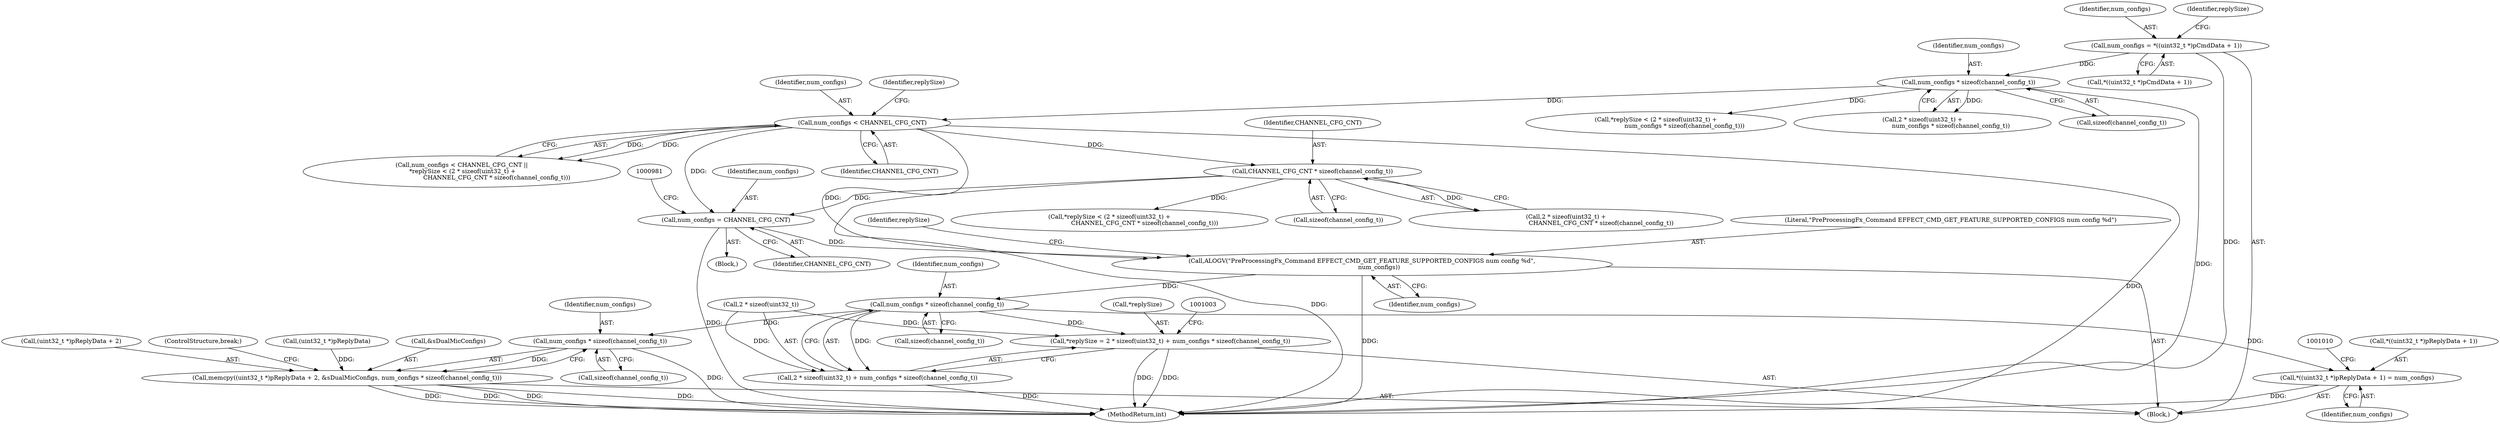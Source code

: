 digraph "0_Android_aeea52da00d210587fb3ed895de3d5f2e0264c88_9@API" {
"1000995" [label="(Call,num_configs * sizeof(channel_config_t))"];
"1000984" [label="(Call,ALOGV(\"PreProcessingFx_Command EFFECT_CMD_GET_FEATURE_SUPPORTED_CONFIGS num config %d\",\n                  num_configs))"];
"1000950" [label="(Call,num_configs < CHANNEL_CFG_CNT)"];
"1000928" [label="(Call,num_configs * sizeof(channel_config_t))"];
"1000911" [label="(Call,num_configs = *((uint32_t *)pCmdData + 1))"];
"1000975" [label="(Call,num_configs = CHANNEL_CFG_CNT)"];
"1000961" [label="(Call,CHANNEL_CFG_CNT * sizeof(channel_config_t))"];
"1000987" [label="(Call,*replySize = 2 * sizeof(uint32_t) + num_configs * sizeof(channel_config_t))"];
"1000990" [label="(Call,2 * sizeof(uint32_t) + num_configs * sizeof(channel_config_t))"];
"1000999" [label="(Call,*((uint32_t *)pReplyData + 1) = num_configs)"];
"1001015" [label="(Call,num_configs * sizeof(channel_config_t))"];
"1001007" [label="(Call,memcpy((uint32_t *)pReplyData + 2, &sDualMicConfigs, num_configs * sizeof(channel_config_t)))"];
"1000949" [label="(Call,num_configs < CHANNEL_CFG_CNT ||\n *replySize < (2 * sizeof(uint32_t) +\n                                     CHANNEL_CFG_CNT * sizeof(channel_config_t)))"];
"1001017" [label="(Call,sizeof(channel_config_t))"];
"1000974" [label="(Block,)"];
"1000953" [label="(Call,*replySize < (2 * sizeof(uint32_t) +\n                                     CHANNEL_CFG_CNT * sizeof(channel_config_t)))"];
"1000912" [label="(Identifier,num_configs)"];
"1000991" [label="(Call,2 * sizeof(uint32_t))"];
"1000999" [label="(Call,*((uint32_t *)pReplyData + 1) = num_configs)"];
"1001007" [label="(Call,memcpy((uint32_t *)pReplyData + 2, &sDualMicConfigs, num_configs * sizeof(channel_config_t)))"];
"1000911" [label="(Call,num_configs = *((uint32_t *)pCmdData + 1))"];
"1000976" [label="(Identifier,num_configs)"];
"1000961" [label="(Call,CHANNEL_CFG_CNT * sizeof(channel_config_t))"];
"1000913" [label="(Call,*((uint32_t *)pCmdData + 1))"];
"1000984" [label="(Call,ALOGV(\"PreProcessingFx_Command EFFECT_CMD_GET_FEATURE_SUPPORTED_CONFIGS num config %d\",\n                  num_configs))"];
"1000923" [label="(Call,2 * sizeof(uint32_t) +\n                              num_configs * sizeof(channel_config_t))"];
"1000950" [label="(Call,num_configs < CHANNEL_CFG_CNT)"];
"1000986" [label="(Identifier,num_configs)"];
"1000990" [label="(Call,2 * sizeof(uint32_t) + num_configs * sizeof(channel_config_t))"];
"1001013" [label="(Call,&sDualMicConfigs)"];
"1001008" [label="(Call,(uint32_t *)pReplyData + 2)"];
"1000963" [label="(Call,sizeof(channel_config_t))"];
"1001019" [label="(ControlStructure,break;)"];
"1001000" [label="(Call,*((uint32_t *)pReplyData + 1))"];
"1000922" [label="(Identifier,replySize)"];
"1000988" [label="(Call,*replySize)"];
"1000956" [label="(Call,2 * sizeof(uint32_t) +\n                                     CHANNEL_CFG_CNT * sizeof(channel_config_t))"];
"1000842" [label="(Block,)"];
"1000962" [label="(Identifier,CHANNEL_CFG_CNT)"];
"1000928" [label="(Call,num_configs * sizeof(channel_config_t))"];
"1000930" [label="(Call,sizeof(channel_config_t))"];
"1000951" [label="(Identifier,num_configs)"];
"1001295" [label="(MethodReturn,int)"];
"1001006" [label="(Identifier,num_configs)"];
"1000929" [label="(Identifier,num_configs)"];
"1000987" [label="(Call,*replySize = 2 * sizeof(uint32_t) + num_configs * sizeof(channel_config_t))"];
"1000952" [label="(Identifier,CHANNEL_CFG_CNT)"];
"1000985" [label="(Literal,\"PreProcessingFx_Command EFFECT_CMD_GET_FEATURE_SUPPORTED_CONFIGS num config %d\")"];
"1000977" [label="(Identifier,CHANNEL_CFG_CNT)"];
"1001016" [label="(Identifier,num_configs)"];
"1000997" [label="(Call,sizeof(channel_config_t))"];
"1000995" [label="(Call,num_configs * sizeof(channel_config_t))"];
"1000996" [label="(Identifier,num_configs)"];
"1001009" [label="(Call,(uint32_t *)pReplyData)"];
"1000989" [label="(Identifier,replySize)"];
"1001015" [label="(Call,num_configs * sizeof(channel_config_t))"];
"1000975" [label="(Call,num_configs = CHANNEL_CFG_CNT)"];
"1000955" [label="(Identifier,replySize)"];
"1000920" [label="(Call,*replySize < (2 * sizeof(uint32_t) +\n                              num_configs * sizeof(channel_config_t)))"];
"1000995" -> "1000990"  [label="AST: "];
"1000995" -> "1000997"  [label="CFG: "];
"1000996" -> "1000995"  [label="AST: "];
"1000997" -> "1000995"  [label="AST: "];
"1000990" -> "1000995"  [label="CFG: "];
"1000995" -> "1000987"  [label="DDG: "];
"1000995" -> "1000990"  [label="DDG: "];
"1000984" -> "1000995"  [label="DDG: "];
"1000995" -> "1000999"  [label="DDG: "];
"1000995" -> "1001015"  [label="DDG: "];
"1000984" -> "1000842"  [label="AST: "];
"1000984" -> "1000986"  [label="CFG: "];
"1000985" -> "1000984"  [label="AST: "];
"1000986" -> "1000984"  [label="AST: "];
"1000989" -> "1000984"  [label="CFG: "];
"1000984" -> "1001295"  [label="DDG: "];
"1000950" -> "1000984"  [label="DDG: "];
"1000975" -> "1000984"  [label="DDG: "];
"1000950" -> "1000949"  [label="AST: "];
"1000950" -> "1000952"  [label="CFG: "];
"1000951" -> "1000950"  [label="AST: "];
"1000952" -> "1000950"  [label="AST: "];
"1000955" -> "1000950"  [label="CFG: "];
"1000949" -> "1000950"  [label="CFG: "];
"1000950" -> "1001295"  [label="DDG: "];
"1000950" -> "1000949"  [label="DDG: "];
"1000950" -> "1000949"  [label="DDG: "];
"1000928" -> "1000950"  [label="DDG: "];
"1000950" -> "1000961"  [label="DDG: "];
"1000950" -> "1000975"  [label="DDG: "];
"1000928" -> "1000923"  [label="AST: "];
"1000928" -> "1000930"  [label="CFG: "];
"1000929" -> "1000928"  [label="AST: "];
"1000930" -> "1000928"  [label="AST: "];
"1000923" -> "1000928"  [label="CFG: "];
"1000928" -> "1001295"  [label="DDG: "];
"1000928" -> "1000920"  [label="DDG: "];
"1000928" -> "1000923"  [label="DDG: "];
"1000911" -> "1000928"  [label="DDG: "];
"1000911" -> "1000842"  [label="AST: "];
"1000911" -> "1000913"  [label="CFG: "];
"1000912" -> "1000911"  [label="AST: "];
"1000913" -> "1000911"  [label="AST: "];
"1000922" -> "1000911"  [label="CFG: "];
"1000911" -> "1001295"  [label="DDG: "];
"1000975" -> "1000974"  [label="AST: "];
"1000975" -> "1000977"  [label="CFG: "];
"1000976" -> "1000975"  [label="AST: "];
"1000977" -> "1000975"  [label="AST: "];
"1000981" -> "1000975"  [label="CFG: "];
"1000975" -> "1001295"  [label="DDG: "];
"1000961" -> "1000975"  [label="DDG: "];
"1000961" -> "1000956"  [label="AST: "];
"1000961" -> "1000963"  [label="CFG: "];
"1000962" -> "1000961"  [label="AST: "];
"1000963" -> "1000961"  [label="AST: "];
"1000956" -> "1000961"  [label="CFG: "];
"1000961" -> "1001295"  [label="DDG: "];
"1000961" -> "1000953"  [label="DDG: "];
"1000961" -> "1000956"  [label="DDG: "];
"1000987" -> "1000842"  [label="AST: "];
"1000987" -> "1000990"  [label="CFG: "];
"1000988" -> "1000987"  [label="AST: "];
"1000990" -> "1000987"  [label="AST: "];
"1001003" -> "1000987"  [label="CFG: "];
"1000987" -> "1001295"  [label="DDG: "];
"1000987" -> "1001295"  [label="DDG: "];
"1000991" -> "1000987"  [label="DDG: "];
"1000991" -> "1000990"  [label="AST: "];
"1000990" -> "1001295"  [label="DDG: "];
"1000991" -> "1000990"  [label="DDG: "];
"1000999" -> "1000842"  [label="AST: "];
"1000999" -> "1001006"  [label="CFG: "];
"1001000" -> "1000999"  [label="AST: "];
"1001006" -> "1000999"  [label="AST: "];
"1001010" -> "1000999"  [label="CFG: "];
"1000999" -> "1001295"  [label="DDG: "];
"1001015" -> "1001007"  [label="AST: "];
"1001015" -> "1001017"  [label="CFG: "];
"1001016" -> "1001015"  [label="AST: "];
"1001017" -> "1001015"  [label="AST: "];
"1001007" -> "1001015"  [label="CFG: "];
"1001015" -> "1001295"  [label="DDG: "];
"1001015" -> "1001007"  [label="DDG: "];
"1001007" -> "1000842"  [label="AST: "];
"1001008" -> "1001007"  [label="AST: "];
"1001013" -> "1001007"  [label="AST: "];
"1001019" -> "1001007"  [label="CFG: "];
"1001007" -> "1001295"  [label="DDG: "];
"1001007" -> "1001295"  [label="DDG: "];
"1001007" -> "1001295"  [label="DDG: "];
"1001007" -> "1001295"  [label="DDG: "];
"1001009" -> "1001007"  [label="DDG: "];
}
